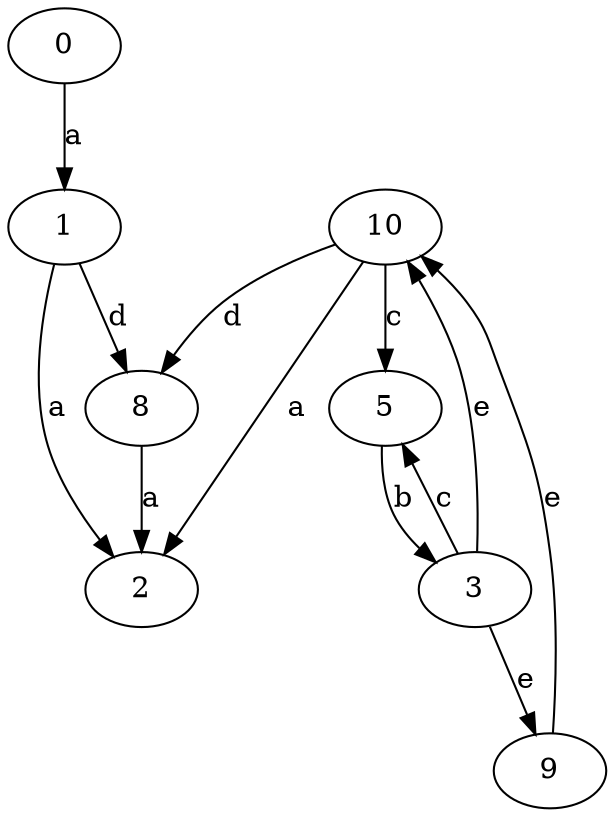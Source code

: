 strict digraph  {
1;
2;
0;
3;
5;
8;
9;
10;
1 -> 2  [label=a];
1 -> 8  [label=d];
0 -> 1  [label=a];
3 -> 5  [label=c];
3 -> 9  [label=e];
3 -> 10  [label=e];
5 -> 3  [label=b];
8 -> 2  [label=a];
9 -> 10  [label=e];
10 -> 2  [label=a];
10 -> 5  [label=c];
10 -> 8  [label=d];
}
